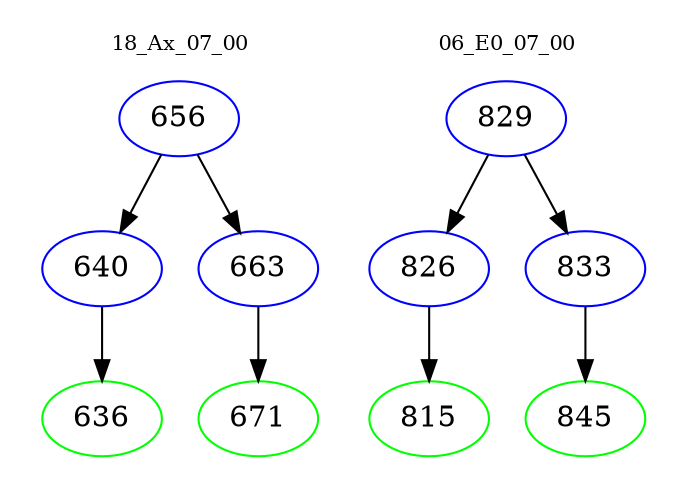 digraph{
subgraph cluster_0 {
color = white
label = "18_Ax_07_00";
fontsize=10;
T0_656 [label="656", color="blue"]
T0_656 -> T0_640 [color="black"]
T0_640 [label="640", color="blue"]
T0_640 -> T0_636 [color="black"]
T0_636 [label="636", color="green"]
T0_656 -> T0_663 [color="black"]
T0_663 [label="663", color="blue"]
T0_663 -> T0_671 [color="black"]
T0_671 [label="671", color="green"]
}
subgraph cluster_1 {
color = white
label = "06_E0_07_00";
fontsize=10;
T1_829 [label="829", color="blue"]
T1_829 -> T1_826 [color="black"]
T1_826 [label="826", color="blue"]
T1_826 -> T1_815 [color="black"]
T1_815 [label="815", color="green"]
T1_829 -> T1_833 [color="black"]
T1_833 [label="833", color="blue"]
T1_833 -> T1_845 [color="black"]
T1_845 [label="845", color="green"]
}
}
